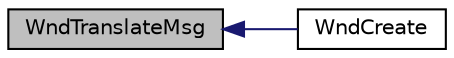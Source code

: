 digraph "WndTranslateMsg"
{
  edge [fontname="Helvetica",fontsize="10",labelfontname="Helvetica",labelfontsize="10"];
  node [fontname="Helvetica",fontsize="10",shape=record];
  rankdir="LR";
  Node1 [label="WndTranslateMsg",height=0.2,width=0.4,color="black", fillcolor="grey75", style="filled", fontcolor="black"];
  Node1 -> Node2 [dir="back",color="midnightblue",fontsize="10",style="solid",fontname="Helvetica"];
  Node2 [label="WndCreate",height=0.2,width=0.4,color="black", fillcolor="white", style="filled",URL="$_window_8h.html#a7ec95799039f19ed96e2f62bb1ea877f"];
}

